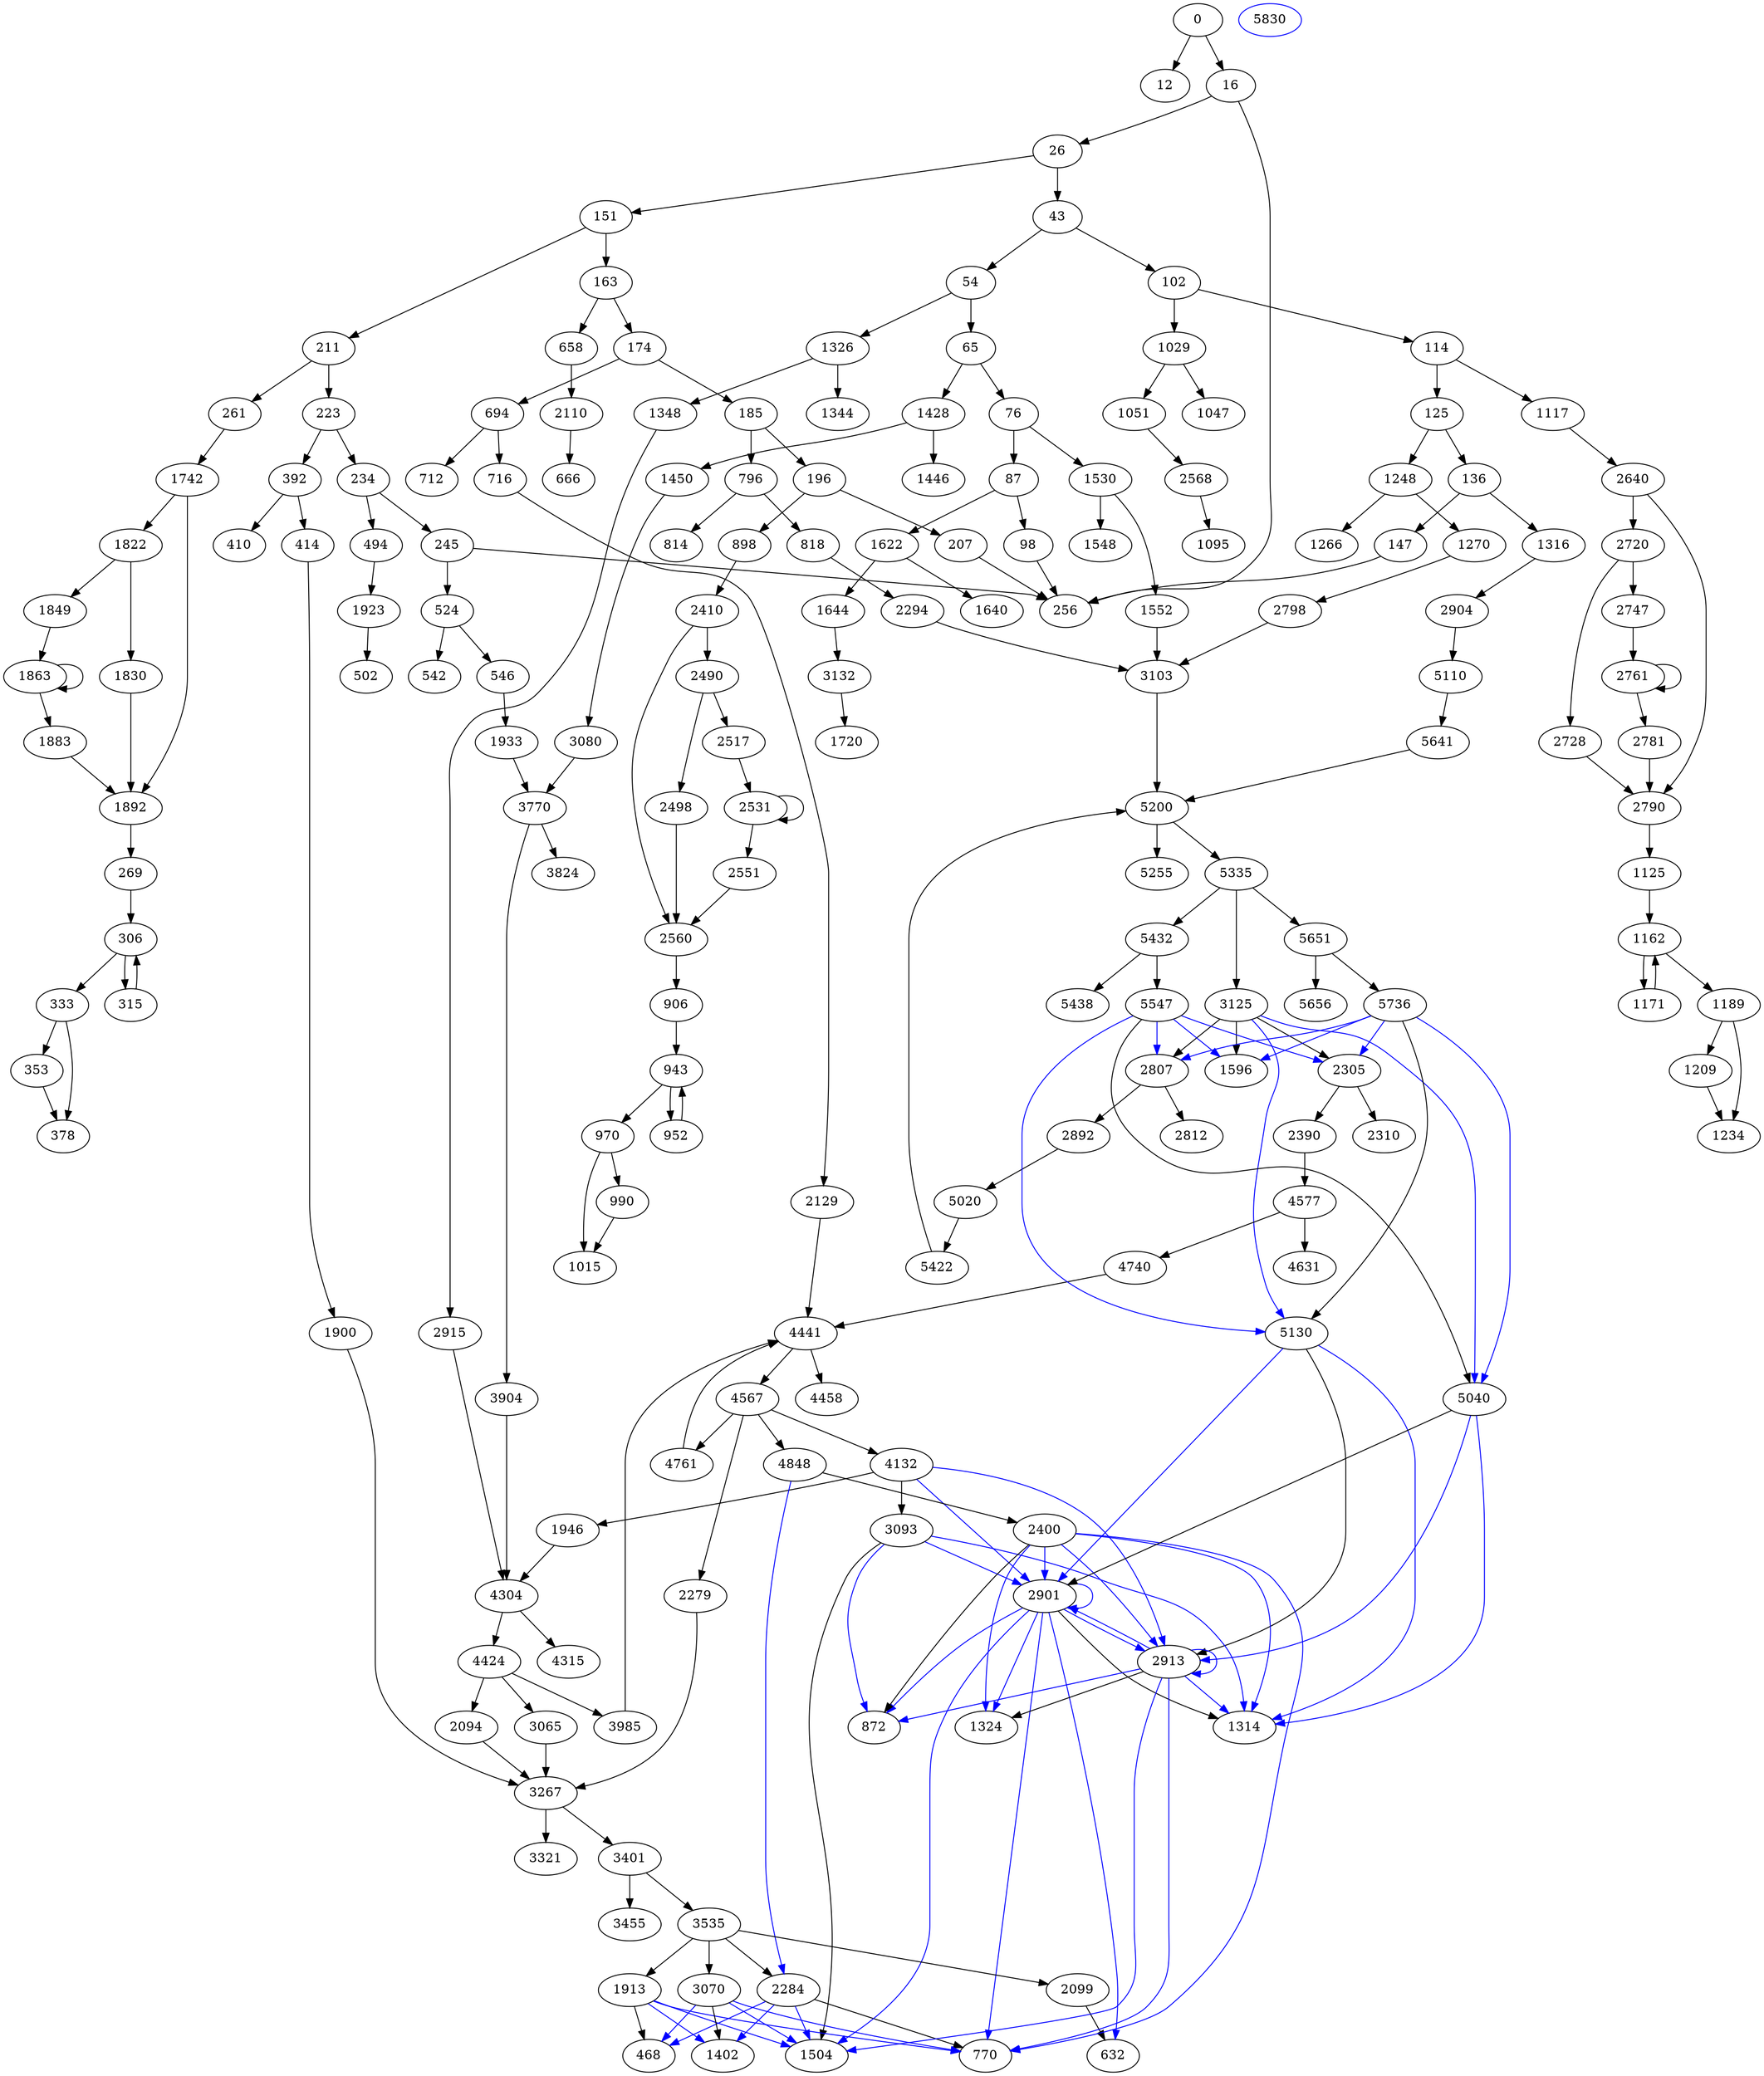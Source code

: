 digraph diff_Contract_0x1964f2f3ce45ac518b18ef4aa4265f8aadcef4ae {
	0
	2560
	1029
	2568
	3080
	5130
	5641
	12
	524
	1548
	16
	1552
	5651
	3093
	1047
	4631
	5656
	26
	1051
	542
	3103
	546
	2551
	4132
	43
	2094
	2099
	3125
	54
	1596
	3132
	2110
	65
	1095
	76
	2640
	2129
	5200
	1622
	87
	1117
	98
	1125
	102
	1640
	5736
	1644
	114
	632
	125
	4740
	5255
	136
	1162
	658
	147
	1171
	151
	4761
	666
	2720
	163
	1189
	2728
	174
	694
	1720
	185
	1209
	2747
	3770
	3267
	196
	712
	2761
	716
	1742
	207
	4304
	1234
	211
	5335
	4315
	2781
	223
	1248
	2790
	2279
	234
	2284
	2798
	3824
	4848
	1266
	245
	1270
	2294
	2807
	3321
	2812
	256
	2305
	770
	261
	2310
	269
	796
	1822
	1314
	1316
	1830
	1324
	814
	1326
	5422
	306
	818
	5432
	1849
	315
	5438
	1344
	3904
	1348
	1863
	4424
	3401
	2892
	333
	2901
	2390
	2904
	4441
	1883
	2400
	353
	2913
	2915
	1892
	872
	2410
	4458
	1900
	1913
	1402
	378
	3455
	898
	1923
	392
	906
	1933
	3985
	1428
	410
	1946
	5020
	414
	1446
	1450
	5547
	943
	5040
	952
	2490
	2498
	970
	3535
	468
	2517
	4567
	990
	1504
	4577
	2531
	494
	502
	1015
	5110
	3065
	1530
	3070
	5830 [color=blue]
	5547 -> 5040
	1248 -> 1270
	818 -> 2294
	125 -> 136
	26 -> 151
	4761 -> 4441
	2761 -> 2781
	136 -> 147
	5335 -> 3125
	2305 -> 2310
	1428 -> 1446
	2568 -> 1095
	147 -> 256
	3770 -> 3824
	1530 -> 1548
	4441 -> 4567
	5335 -> 5651
	943 -> 952
	3401 -> 3535
	3770 -> 3904
	3103 -> 5200
	211 -> 261
	261 -> 1742
	1270 -> 2798
	114 -> 125
	796 -> 814
	3535 -> 2099
	1822 -> 1849
	223 -> 234
	4441 -> 4458
	524 -> 546
	2720 -> 2747
	1742 -> 1822
	1863 -> 1883
	5200 -> 5335
	5651 -> 5656
	98 -> 256
	3985 -> 4441
	2410 -> 2490
	494 -> 1923
	392 -> 410
	163 -> 174
	1117 -> 2640
	223 -> 392
	4567 -> 4848
	1326 -> 1348
	1742 -> 1892
	2901 -> 1314
	898 -> 2410
	5110 -> 5641
	234 -> 494
	26 -> 43
	1029 -> 1051
	970 -> 1015
	3401 -> 3455
	76 -> 87
	2294 -> 3103
	4567 -> 4761
	3535 -> 2284
	333 -> 353
	2284 -> 770
	4424 -> 2094
	185 -> 196
	3535 -> 3070
	3125 -> 2807
	1863 -> 1863
	5736 -> 5130
	2517 -> 2531
	1892 -> 269
	114 -> 1117
	234 -> 245
	2129 -> 4441
	196 -> 898
	5432 -> 5547
	2400 -> 872
	2720 -> 2728
	2790 -> 1125
	151 -> 211
	414 -> 1900
	2490 -> 2517
	1209 -> 1234
	315 -> 306
	943 -> 970
	906 -> 943
	2498 -> 2560
	1171 -> 1162
	4567 -> 2279
	102 -> 1029
	43 -> 102
	1830 -> 1892
	5432 -> 5438
	5422 -> 5200
	353 -> 378
	1162 -> 1171
	392 -> 414
	546 -> 1933
	3267 -> 3401
	16 -> 26
	694 -> 712
	2094 -> 3267
	2531 -> 2531
	2807 -> 2812
	4304 -> 4424
	5040 -> 2901
	2728 -> 2790
	2904 -> 5110
	3065 -> 3267
	1162 -> 1189
	102 -> 114
	2798 -> 3103
	1189 -> 1234
	2099 -> 632
	4132 -> 1946
	4848 -> 2400
	269 -> 306
	1622 -> 1640
	4740 -> 4441
	245 -> 524
	1029 -> 1047
	2390 -> 4577
	3132 -> 1720
	970 -> 990
	2305 -> 2390
	3093 -> 1504
	4577 -> 4631
	333 -> 378
	1933 -> 3770
	151 -> 163
	716 -> 2129
	1883 -> 1892
	5130 -> 2913
	1644 -> 3132
	2807 -> 2892
	5335 -> 5432
	2781 -> 2790
	694 -> 716
	3125 -> 2305
	125 -> 1248
	0 -> 12
	16 -> 256
	2915 -> 4304
	54 -> 65
	1900 -> 3267
	174 -> 694
	4424 -> 3065
	211 -> 223
	796 -> 818
	5200 -> 5255
	5651 -> 5736
	65 -> 76
	2913 -> 1324
	207 -> 256
	2761 -> 2761
	2490 -> 2498
	1189 -> 1209
	1428 -> 1450
	2640 -> 2720
	4304 -> 4315
	524 -> 542
	1530 -> 1552
	3080 -> 3770
	185 -> 796
	1923 -> 502
	76 -> 1530
	87 -> 1622
	1622 -> 1644
	990 -> 1015
	1248 -> 1266
	952 -> 943
	2531 -> 2551
	3125 -> 1596
	163 -> 658
	0 -> 16
	3904 -> 4304
	2560 -> 906
	1913 -> 468
	1316 -> 2904
	4132 -> 3093
	2410 -> 2560
	4424 -> 3985
	5641 -> 5200
	136 -> 1316
	2279 -> 3267
	306 -> 333
	2110 -> 666
	245 -> 256
	3535 -> 1913
	174 -> 185
	43 -> 54
	54 -> 1326
	1849 -> 1863
	4577 -> 4740
	5020 -> 5422
	2747 -> 2761
	1822 -> 1830
	1450 -> 3080
	3070 -> 1402
	1125 -> 1162
	87 -> 98
	2551 -> 2560
	1348 -> 2915
	1946 -> 4304
	65 -> 1428
	4567 -> 4132
	2640 -> 2790
	3267 -> 3321
	1552 -> 3103
	2892 -> 5020
	196 -> 207
	306 -> 315
	1326 -> 1344
	1051 -> 2568
	658 -> 2110
	5736 -> 2305 [color=blue]
	5547 -> 1596 [color=blue]
	2901 -> 1324 [color=blue]
	2901 -> 632 [color=blue]
	2400 -> 2913 [color=blue]
	2913 -> 872 [color=blue]
	5547 -> 5130 [color=blue]
	2400 -> 1324 [color=blue]
	5547 -> 2305 [color=blue]
	5736 -> 1596 [color=blue]
	2400 -> 770 [color=blue]
	3070 -> 1504 [color=blue]
	2284 -> 1504 [color=blue]
	5736 -> 5040 [color=blue]
	2913 -> 2913 [color=blue]
	3093 -> 872 [color=blue]
	3125 -> 5130 [color=blue]
	3125 -> 5040 [color=blue]
	2913 -> 1504 [color=blue]
	5130 -> 1314 [color=blue]
	2913 -> 1314 [color=blue]
	2400 -> 2901 [color=blue]
	3093 -> 2901 [color=blue]
	2901 -> 770 [color=blue]
	1913 -> 770 [color=blue]
	1913 -> 1504 [color=blue]
	2913 -> 770 [color=blue]
	5736 -> 2807 [color=blue]
	4848 -> 2284 [color=blue]
	2913 -> 2901 [color=blue]
	3093 -> 1314 [color=blue]
	2901 -> 872 [color=blue]
	5547 -> 2807 [color=blue]
	5130 -> 2901 [color=blue]
	2284 -> 1402 [color=blue]
	3070 -> 468 [color=blue]
	2901 -> 2901 [color=blue]
	4132 -> 2913 [color=blue]
	2284 -> 468 [color=blue]
	2901 -> 2913 [color=blue]
	3070 -> 770 [color=blue]
	5040 -> 1314 [color=blue]
	4132 -> 2901 [color=blue]
	2901 -> 1504 [color=blue]
	1913 -> 1402 [color=blue]
	5040 -> 2913 [color=blue]
	2400 -> 1314 [color=blue]
}
